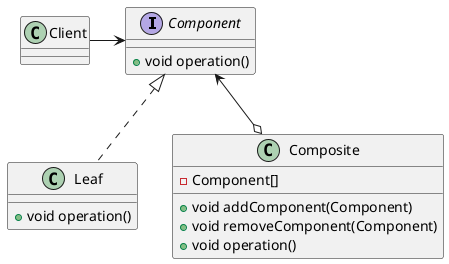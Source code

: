 @startuml

interface Component {
    + void operation()
}

class Leaf implements Component {
    + void operation()
}

class Composite {
    - Component[]
    + void addComponent(Component)
    + void removeComponent(Component)
    + void operation()
}

Client -right-> Component
Composite o-up-> Component

@enduml